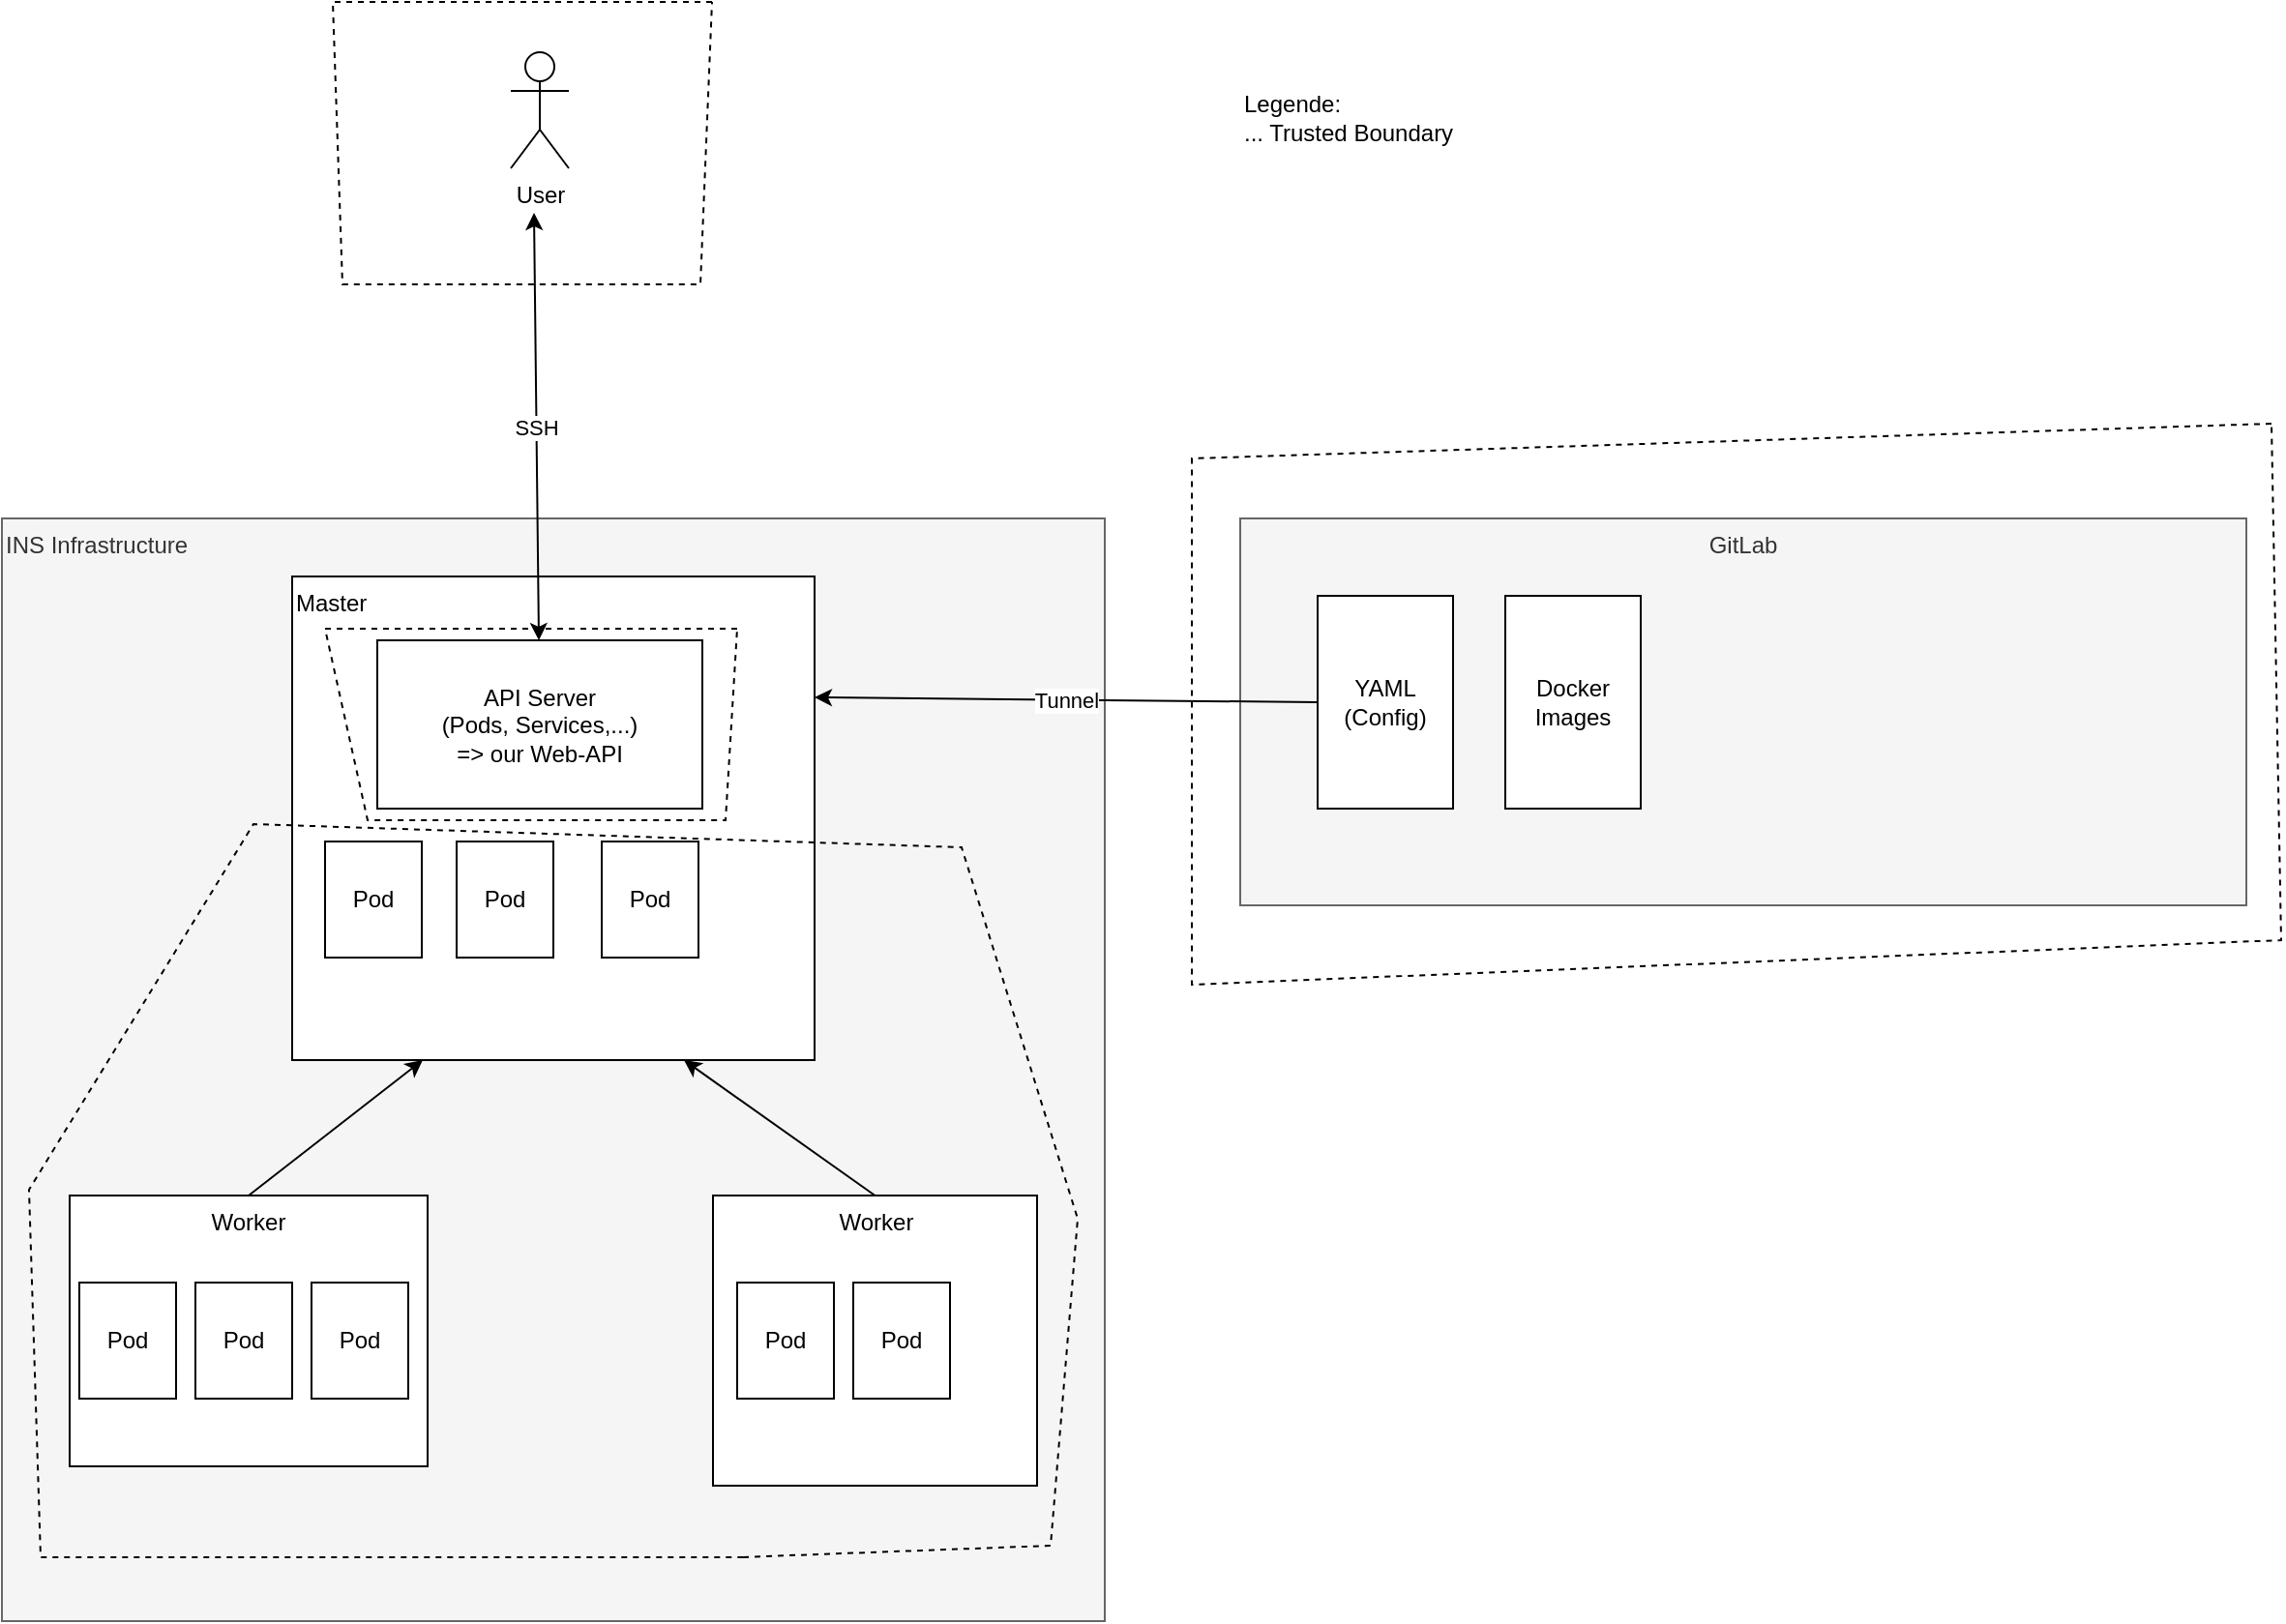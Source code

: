 <mxfile version="16.5.1" type="device"><diagram id="xL0wyGt63OcIRZuBkuFs" name="Page-1"><mxGraphModel dx="1822" dy="905" grid="0" gridSize="10" guides="1" tooltips="1" connect="1" arrows="1" fold="1" page="0" pageScale="1" pageWidth="827" pageHeight="1169" math="0" shadow="0"><root><mxCell id="0"/><mxCell id="1" parent="0"/><mxCell id="4gRnO4hS00Ut3T7sLe-W-2" value="INS Infrastructure" style="whiteSpace=wrap;html=1;aspect=fixed;verticalAlign=top;align=left;fillColor=#f5f5f5;fontColor=#333333;strokeColor=#666666;" parent="1" vertex="1"><mxGeometry x="-200" y="280" width="570" height="570" as="geometry"/></mxCell><mxCell id="4gRnO4hS00Ut3T7sLe-W-4" value="Master" style="rounded=0;whiteSpace=wrap;html=1;verticalAlign=top;align=left;" parent="1" vertex="1"><mxGeometry x="-50" y="310" width="270" height="250" as="geometry"/></mxCell><mxCell id="4gRnO4hS00Ut3T7sLe-W-5" value="Worker" style="rounded=0;whiteSpace=wrap;html=1;verticalAlign=top;" parent="1" vertex="1"><mxGeometry x="-165" y="630" width="185" height="140" as="geometry"/></mxCell><mxCell id="4gRnO4hS00Ut3T7sLe-W-6" value="Worker" style="rounded=0;whiteSpace=wrap;html=1;verticalAlign=top;" parent="1" vertex="1"><mxGeometry x="167.5" y="630" width="167.5" height="150" as="geometry"/></mxCell><mxCell id="4gRnO4hS00Ut3T7sLe-W-7" value="API Server&lt;br&gt;(Pods, Services,...)&lt;br&gt;=&amp;gt; our Web-API" style="rounded=0;whiteSpace=wrap;html=1;" parent="1" vertex="1"><mxGeometry x="-6" y="343" width="168" height="87" as="geometry"/></mxCell><mxCell id="4gRnO4hS00Ut3T7sLe-W-12" value="" style="endArrow=classic;html=1;rounded=0;entryX=0.25;entryY=1;entryDx=0;entryDy=0;exitX=0.5;exitY=0;exitDx=0;exitDy=0;" parent="1" source="4gRnO4hS00Ut3T7sLe-W-5" target="4gRnO4hS00Ut3T7sLe-W-4" edge="1"><mxGeometry width="50" height="50" relative="1" as="geometry"><mxPoint x="390" y="460" as="sourcePoint"/><mxPoint x="440" y="410" as="targetPoint"/></mxGeometry></mxCell><mxCell id="4gRnO4hS00Ut3T7sLe-W-13" value="" style="endArrow=classic;html=1;rounded=0;entryX=0.75;entryY=1;entryDx=0;entryDy=0;exitX=0.5;exitY=0;exitDx=0;exitDy=0;" parent="1" source="4gRnO4hS00Ut3T7sLe-W-6" target="4gRnO4hS00Ut3T7sLe-W-4" edge="1"><mxGeometry width="50" height="50" relative="1" as="geometry"><mxPoint x="390" y="460" as="sourcePoint"/><mxPoint x="440" y="410" as="targetPoint"/></mxGeometry></mxCell><mxCell id="4gRnO4hS00Ut3T7sLe-W-14" value="Pod" style="rounded=0;whiteSpace=wrap;html=1;" parent="1" vertex="1"><mxGeometry x="-160" y="675" width="50" height="60" as="geometry"/></mxCell><mxCell id="4gRnO4hS00Ut3T7sLe-W-15" value="Pod" style="rounded=0;whiteSpace=wrap;html=1;" parent="1" vertex="1"><mxGeometry x="-100" y="675" width="50" height="60" as="geometry"/></mxCell><mxCell id="4gRnO4hS00Ut3T7sLe-W-16" value="Pod" style="rounded=0;whiteSpace=wrap;html=1;" parent="1" vertex="1"><mxGeometry x="-40" y="675" width="50" height="60" as="geometry"/></mxCell><mxCell id="4gRnO4hS00Ut3T7sLe-W-17" value="Pod" style="rounded=0;whiteSpace=wrap;html=1;" parent="1" vertex="1"><mxGeometry x="180" y="675" width="50" height="60" as="geometry"/></mxCell><mxCell id="4gRnO4hS00Ut3T7sLe-W-18" value="Pod" style="rounded=0;whiteSpace=wrap;html=1;" parent="1" vertex="1"><mxGeometry x="240" y="675" width="50" height="60" as="geometry"/></mxCell><mxCell id="4gRnO4hS00Ut3T7sLe-W-20" value="GitLab" style="rounded=0;whiteSpace=wrap;html=1;verticalAlign=top;fillColor=#f5f5f5;fontColor=#333333;strokeColor=#666666;" parent="1" vertex="1"><mxGeometry x="440" y="280" width="520" height="200" as="geometry"/></mxCell><mxCell id="4gRnO4hS00Ut3T7sLe-W-21" value="YAML&lt;br&gt;(Config)" style="rounded=0;whiteSpace=wrap;html=1;" parent="1" vertex="1"><mxGeometry x="480" y="320" width="70" height="110" as="geometry"/></mxCell><mxCell id="4gRnO4hS00Ut3T7sLe-W-22" value="Tunnel" style="endArrow=classic;html=1;rounded=0;entryX=1;entryY=0.25;entryDx=0;entryDy=0;exitX=0;exitY=0.5;exitDx=0;exitDy=0;" parent="1" source="4gRnO4hS00Ut3T7sLe-W-21" target="4gRnO4hS00Ut3T7sLe-W-4" edge="1"><mxGeometry width="50" height="50" relative="1" as="geometry"><mxPoint x="390" y="460" as="sourcePoint"/><mxPoint x="440" y="410" as="targetPoint"/></mxGeometry></mxCell><mxCell id="4mkEbNdGxcSXudbWQtkN-1" value="Pod" style="rounded=0;whiteSpace=wrap;html=1;" parent="1" vertex="1"><mxGeometry x="-33" y="447" width="50" height="60" as="geometry"/></mxCell><mxCell id="4mkEbNdGxcSXudbWQtkN-2" value="Pod" style="rounded=0;whiteSpace=wrap;html=1;" parent="1" vertex="1"><mxGeometry x="35" y="447" width="50" height="60" as="geometry"/></mxCell><mxCell id="4mkEbNdGxcSXudbWQtkN-3" value="Pod" style="rounded=0;whiteSpace=wrap;html=1;" parent="1" vertex="1"><mxGeometry x="110" y="447" width="50" height="60" as="geometry"/></mxCell><mxCell id="4mkEbNdGxcSXudbWQtkN-4" value="Docker Images" style="rounded=0;whiteSpace=wrap;html=1;" parent="1" vertex="1"><mxGeometry x="577" y="320" width="70" height="110" as="geometry"/></mxCell><mxCell id="5Om8XC6xXC-3F4Y1OI1A-2" value="" style="endArrow=none;dashed=1;html=1;rounded=0;exitX=0.672;exitY=0.942;exitDx=0;exitDy=0;exitPerimeter=0;" edge="1" parent="1" source="4gRnO4hS00Ut3T7sLe-W-2"><mxGeometry width="50" height="50" relative="1" as="geometry"><mxPoint x="449" y="647" as="sourcePoint"/><mxPoint x="183" y="817" as="targetPoint"/><Array as="points"><mxPoint x="342" y="811"/><mxPoint x="356" y="642"/><mxPoint x="296" y="450"/><mxPoint x="-70" y="438"/><mxPoint x="-186" y="627"/><mxPoint x="-180" y="817"/></Array></mxGeometry></mxCell><mxCell id="5Om8XC6xXC-3F4Y1OI1A-5" value="User" style="shape=umlActor;verticalLabelPosition=bottom;verticalAlign=top;html=1;" vertex="1" parent="1"><mxGeometry x="63" y="39" width="30" height="60" as="geometry"/></mxCell><mxCell id="5Om8XC6xXC-3F4Y1OI1A-6" value="SSH" style="endArrow=classic;startArrow=classic;html=1;rounded=0;" edge="1" parent="1" source="4gRnO4hS00Ut3T7sLe-W-7"><mxGeometry width="50" height="50" relative="1" as="geometry"><mxPoint x="355" y="451" as="sourcePoint"/><mxPoint x="75" y="122" as="targetPoint"/></mxGeometry></mxCell><mxCell id="5Om8XC6xXC-3F4Y1OI1A-7" value="" style="endArrow=none;dashed=1;html=1;rounded=0;" edge="1" parent="1"><mxGeometry width="50" height="50" relative="1" as="geometry"><mxPoint x="167" y="13" as="sourcePoint"/><mxPoint x="167" y="13" as="targetPoint"/><Array as="points"><mxPoint x="-29" y="13"/><mxPoint x="-24" y="159"/><mxPoint x="161" y="159"/></Array></mxGeometry></mxCell><mxCell id="5Om8XC6xXC-3F4Y1OI1A-9" value="" style="endArrow=none;dashed=1;html=1;rounded=0;" edge="1" parent="1"><mxGeometry width="50" height="50" relative="1" as="geometry"><mxPoint x="973" y="231" as="sourcePoint"/><mxPoint x="973" y="231" as="targetPoint"/><Array as="points"><mxPoint x="415" y="249"/><mxPoint x="415" y="521"/><mxPoint x="978" y="498"/></Array></mxGeometry></mxCell><mxCell id="5Om8XC6xXC-3F4Y1OI1A-10" value="" style="endArrow=none;dashed=1;html=1;rounded=0;" edge="1" parent="1"><mxGeometry width="50" height="50" relative="1" as="geometry"><mxPoint x="180" y="337" as="sourcePoint"/><mxPoint x="180" y="337" as="targetPoint"/><Array as="points"><mxPoint x="-33" y="337"/><mxPoint x="-11" y="436"/><mxPoint x="174" y="436"/></Array></mxGeometry></mxCell><mxCell id="5Om8XC6xXC-3F4Y1OI1A-11" value="Legende:&lt;br&gt;... Trusted Boundary" style="text;html=1;strokeColor=none;fillColor=none;align=left;verticalAlign=middle;whiteSpace=wrap;rounded=0;" vertex="1" parent="1"><mxGeometry x="440" y="49" width="268" height="47" as="geometry"/></mxCell></root></mxGraphModel></diagram></mxfile>
